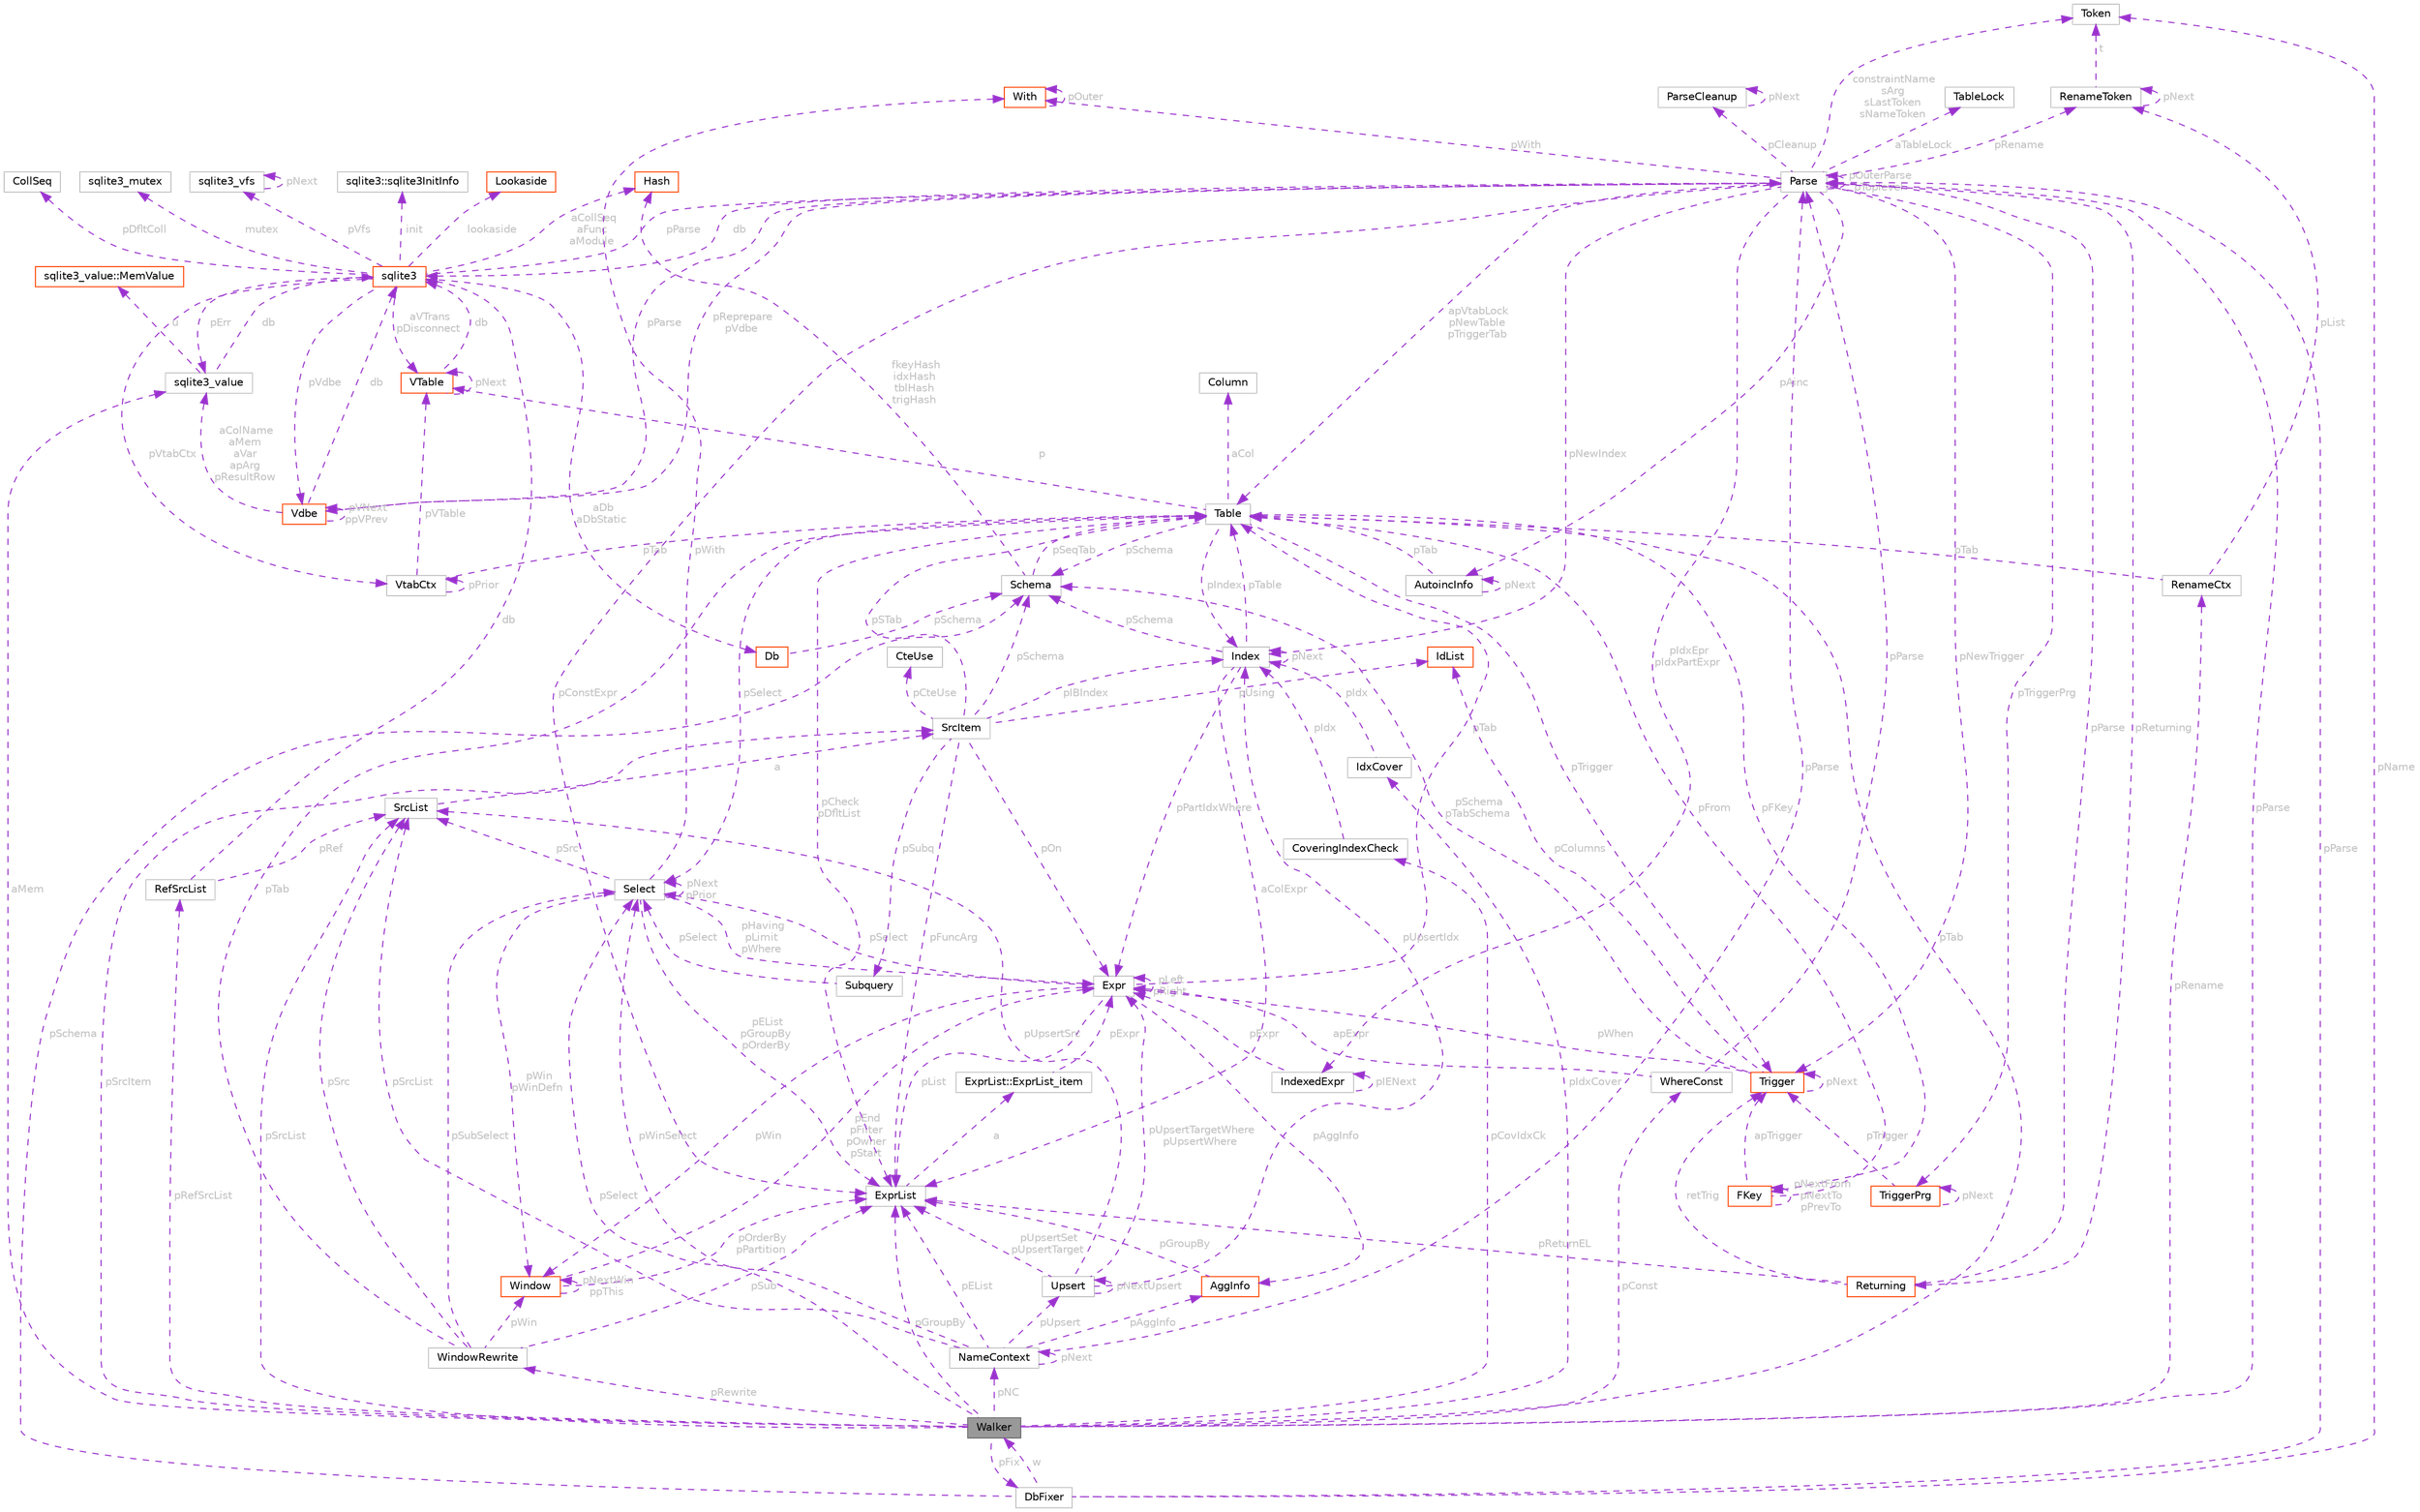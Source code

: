digraph "Walker"
{
 // LATEX_PDF_SIZE
  bgcolor="transparent";
  edge [fontname=Helvetica,fontsize=10,labelfontname=Helvetica,labelfontsize=10];
  node [fontname=Helvetica,fontsize=10,shape=box,height=0.2,width=0.4];
  Node1 [id="Node000001",label="Walker",height=0.2,width=0.4,color="gray40", fillcolor="grey60", style="filled", fontcolor="black",tooltip=" "];
  Node2 -> Node1 [id="edge1_Node000001_Node000002",dir="back",color="darkorchid3",style="dashed",tooltip=" ",label=" pParse",fontcolor="grey" ];
  Node2 [id="Node000002",label="Parse",height=0.2,width=0.4,color="grey75", fillcolor="white", style="filled",URL="$structParse.html",tooltip=" "];
  Node3 -> Node2 [id="edge2_Node000002_Node000003",dir="back",color="darkorchid3",style="dashed",tooltip=" ",label=" db",fontcolor="grey" ];
  Node3 [id="Node000003",label="sqlite3",height=0.2,width=0.4,color="orangered", fillcolor="white", style="filled",URL="$structsqlite3.html",tooltip=" "];
  Node4 -> Node3 [id="edge3_Node000003_Node000004",dir="back",color="darkorchid3",style="dashed",tooltip=" ",label=" pVfs",fontcolor="grey" ];
  Node4 [id="Node000004",label="sqlite3_vfs",height=0.2,width=0.4,color="grey75", fillcolor="white", style="filled",URL="$structsqlite3__vfs.html",tooltip=" "];
  Node4 -> Node4 [id="edge4_Node000004_Node000004",dir="back",color="darkorchid3",style="dashed",tooltip=" ",label=" pNext",fontcolor="grey" ];
  Node5 -> Node3 [id="edge5_Node000003_Node000005",dir="back",color="darkorchid3",style="dashed",tooltip=" ",label=" pVdbe",fontcolor="grey" ];
  Node5 [id="Node000005",label="Vdbe",height=0.2,width=0.4,color="orangered", fillcolor="white", style="filled",URL="$structVdbe.html",tooltip=" "];
  Node3 -> Node5 [id="edge6_Node000005_Node000003",dir="back",color="darkorchid3",style="dashed",tooltip=" ",label=" db",fontcolor="grey" ];
  Node5 -> Node5 [id="edge7_Node000005_Node000005",dir="back",color="darkorchid3",style="dashed",tooltip=" ",label=" pVNext\nppVPrev",fontcolor="grey" ];
  Node2 -> Node5 [id="edge8_Node000005_Node000002",dir="back",color="darkorchid3",style="dashed",tooltip=" ",label=" pParse",fontcolor="grey" ];
  Node6 -> Node5 [id="edge9_Node000005_Node000006",dir="back",color="darkorchid3",style="dashed",tooltip=" ",label=" aColName\naMem\naVar\napArg\npResultRow",fontcolor="grey" ];
  Node6 [id="Node000006",label="sqlite3_value",height=0.2,width=0.4,color="grey75", fillcolor="white", style="filled",URL="$structsqlite3__value.html",tooltip=" "];
  Node7 -> Node6 [id="edge10_Node000006_Node000007",dir="back",color="darkorchid3",style="dashed",tooltip=" ",label=" u",fontcolor="grey" ];
  Node7 [id="Node000007",label="sqlite3_value::MemValue",height=0.2,width=0.4,color="orangered", fillcolor="white", style="filled",URL="$unionsqlite3__value_1_1MemValue.html",tooltip=" "];
  Node3 -> Node6 [id="edge11_Node000006_Node000003",dir="back",color="darkorchid3",style="dashed",tooltip=" ",label=" db",fontcolor="grey" ];
  Node27 -> Node3 [id="edge12_Node000003_Node000027",dir="back",color="darkorchid3",style="dashed",tooltip=" ",label=" pDfltColl",fontcolor="grey" ];
  Node27 [id="Node000027",label="CollSeq",height=0.2,width=0.4,color="grey75", fillcolor="white", style="filled",URL="$structCollSeq.html",tooltip=" "];
  Node29 -> Node3 [id="edge13_Node000003_Node000029",dir="back",color="darkorchid3",style="dashed",tooltip=" ",label=" mutex",fontcolor="grey" ];
  Node29 [id="Node000029",label="sqlite3_mutex",height=0.2,width=0.4,color="grey75", fillcolor="white", style="filled",URL="$structsqlite3__mutex.html",tooltip=" "];
  Node82 -> Node3 [id="edge14_Node000003_Node000082",dir="back",color="darkorchid3",style="dashed",tooltip=" ",label=" aDb\naDbStatic",fontcolor="grey" ];
  Node82 [id="Node000082",label="Db",height=0.2,width=0.4,color="orangered", fillcolor="white", style="filled",URL="$structDb.html",tooltip=" "];
  Node53 -> Node82 [id="edge15_Node000082_Node000053",dir="back",color="darkorchid3",style="dashed",tooltip=" ",label=" pSchema",fontcolor="grey" ];
  Node53 [id="Node000053",label="Schema",height=0.2,width=0.4,color="grey75", fillcolor="white", style="filled",URL="$structSchema.html",tooltip=" "];
  Node54 -> Node53 [id="edge16_Node000053_Node000054",dir="back",color="darkorchid3",style="dashed",tooltip=" ",label=" fkeyHash\nidxHash\ntblHash\ntrigHash",fontcolor="grey" ];
  Node54 [id="Node000054",label="Hash",height=0.2,width=0.4,color="orangered", fillcolor="white", style="filled",URL="$structHash.html",tooltip=" "];
  Node50 -> Node53 [id="edge17_Node000053_Node000050",dir="back",color="darkorchid3",style="dashed",tooltip=" ",label=" pSeqTab",fontcolor="grey" ];
  Node50 [id="Node000050",label="Table",height=0.2,width=0.4,color="grey75", fillcolor="white", style="filled",URL="$structTable.html",tooltip=" "];
  Node51 -> Node50 [id="edge18_Node000050_Node000051",dir="back",color="darkorchid3",style="dashed",tooltip=" ",label=" aCol",fontcolor="grey" ];
  Node51 [id="Node000051",label="Column",height=0.2,width=0.4,color="grey75", fillcolor="white", style="filled",URL="$structColumn.html",tooltip=" "];
  Node52 -> Node50 [id="edge19_Node000050_Node000052",dir="back",color="darkorchid3",style="dashed",tooltip=" ",label=" pIndex",fontcolor="grey" ];
  Node52 [id="Node000052",label="Index",height=0.2,width=0.4,color="grey75", fillcolor="white", style="filled",URL="$structIndex.html",tooltip=" "];
  Node50 -> Node52 [id="edge20_Node000052_Node000050",dir="back",color="darkorchid3",style="dashed",tooltip=" ",label=" pTable",fontcolor="grey" ];
  Node52 -> Node52 [id="edge21_Node000052_Node000052",dir="back",color="darkorchid3",style="dashed",tooltip=" ",label=" pNext",fontcolor="grey" ];
  Node53 -> Node52 [id="edge22_Node000052_Node000053",dir="back",color="darkorchid3",style="dashed",tooltip=" ",label=" pSchema",fontcolor="grey" ];
  Node57 -> Node52 [id="edge23_Node000052_Node000057",dir="back",color="darkorchid3",style="dashed",tooltip=" ",label=" pPartIdxWhere",fontcolor="grey" ];
  Node57 [id="Node000057",label="Expr",height=0.2,width=0.4,color="grey75", fillcolor="white", style="filled",URL="$structExpr.html",tooltip=" "];
  Node57 -> Node57 [id="edge24_Node000057_Node000057",dir="back",color="darkorchid3",style="dashed",tooltip=" ",label=" pLeft\npRight",fontcolor="grey" ];
  Node58 -> Node57 [id="edge25_Node000057_Node000058",dir="back",color="darkorchid3",style="dashed",tooltip=" ",label=" pList",fontcolor="grey" ];
  Node58 [id="Node000058",label="ExprList",height=0.2,width=0.4,color="grey75", fillcolor="white", style="filled",URL="$structExprList.html",tooltip=" "];
  Node59 -> Node58 [id="edge26_Node000058_Node000059",dir="back",color="darkorchid3",style="dashed",tooltip=" ",label=" a",fontcolor="grey" ];
  Node59 [id="Node000059",label="ExprList::ExprList_item",height=0.2,width=0.4,color="grey75", fillcolor="white", style="filled",URL="$structExprList_1_1ExprList__item.html",tooltip=" "];
  Node57 -> Node59 [id="edge27_Node000059_Node000057",dir="back",color="darkorchid3",style="dashed",tooltip=" ",label=" pExpr",fontcolor="grey" ];
  Node60 -> Node57 [id="edge28_Node000057_Node000060",dir="back",color="darkorchid3",style="dashed",tooltip=" ",label=" pSelect",fontcolor="grey" ];
  Node60 [id="Node000060",label="Select",height=0.2,width=0.4,color="grey75", fillcolor="white", style="filled",URL="$structSelect.html",tooltip=" "];
  Node58 -> Node60 [id="edge29_Node000060_Node000058",dir="back",color="darkorchid3",style="dashed",tooltip=" ",label=" pEList\npGroupBy\npOrderBy",fontcolor="grey" ];
  Node61 -> Node60 [id="edge30_Node000060_Node000061",dir="back",color="darkorchid3",style="dashed",tooltip=" ",label=" pSrc",fontcolor="grey" ];
  Node61 [id="Node000061",label="SrcList",height=0.2,width=0.4,color="grey75", fillcolor="white", style="filled",URL="$structSrcList.html",tooltip=" "];
  Node62 -> Node61 [id="edge31_Node000061_Node000062",dir="back",color="darkorchid3",style="dashed",tooltip=" ",label=" a",fontcolor="grey" ];
  Node62 [id="Node000062",label="SrcItem",height=0.2,width=0.4,color="grey75", fillcolor="white", style="filled",URL="$structSrcItem.html",tooltip=" "];
  Node50 -> Node62 [id="edge32_Node000062_Node000050",dir="back",color="darkorchid3",style="dashed",tooltip=" ",label=" pSTab",fontcolor="grey" ];
  Node58 -> Node62 [id="edge33_Node000062_Node000058",dir="back",color="darkorchid3",style="dashed",tooltip=" ",label=" pFuncArg",fontcolor="grey" ];
  Node52 -> Node62 [id="edge34_Node000062_Node000052",dir="back",color="darkorchid3",style="dashed",tooltip=" ",label=" pIBIndex",fontcolor="grey" ];
  Node63 -> Node62 [id="edge35_Node000062_Node000063",dir="back",color="darkorchid3",style="dashed",tooltip=" ",label=" pCteUse",fontcolor="grey" ];
  Node63 [id="Node000063",label="CteUse",height=0.2,width=0.4,color="grey75", fillcolor="white", style="filled",URL="$structCteUse.html",tooltip=" "];
  Node57 -> Node62 [id="edge36_Node000062_Node000057",dir="back",color="darkorchid3",style="dashed",tooltip=" ",label=" pOn",fontcolor="grey" ];
  Node64 -> Node62 [id="edge37_Node000062_Node000064",dir="back",color="darkorchid3",style="dashed",tooltip=" ",label=" pUsing",fontcolor="grey" ];
  Node64 [id="Node000064",label="IdList",height=0.2,width=0.4,color="orangered", fillcolor="white", style="filled",URL="$structIdList.html",tooltip=" "];
  Node53 -> Node62 [id="edge38_Node000062_Node000053",dir="back",color="darkorchid3",style="dashed",tooltip=" ",label=" pSchema",fontcolor="grey" ];
  Node66 -> Node62 [id="edge39_Node000062_Node000066",dir="back",color="darkorchid3",style="dashed",tooltip=" ",label=" pSubq",fontcolor="grey" ];
  Node66 [id="Node000066",label="Subquery",height=0.2,width=0.4,color="grey75", fillcolor="white", style="filled",URL="$structSubquery.html",tooltip=" "];
  Node60 -> Node66 [id="edge40_Node000066_Node000060",dir="back",color="darkorchid3",style="dashed",tooltip=" ",label=" pSelect",fontcolor="grey" ];
  Node57 -> Node60 [id="edge41_Node000060_Node000057",dir="back",color="darkorchid3",style="dashed",tooltip=" ",label=" pHaving\npLimit\npWhere",fontcolor="grey" ];
  Node60 -> Node60 [id="edge42_Node000060_Node000060",dir="back",color="darkorchid3",style="dashed",tooltip=" ",label=" pNext\npPrior",fontcolor="grey" ];
  Node67 -> Node60 [id="edge43_Node000060_Node000067",dir="back",color="darkorchid3",style="dashed",tooltip=" ",label=" pWith",fontcolor="grey" ];
  Node67 [id="Node000067",label="With",height=0.2,width=0.4,color="orangered", fillcolor="white", style="filled",URL="$structWith.html",tooltip=" "];
  Node67 -> Node67 [id="edge44_Node000067_Node000067",dir="back",color="darkorchid3",style="dashed",tooltip=" ",label=" pOuter",fontcolor="grey" ];
  Node69 -> Node60 [id="edge45_Node000060_Node000069",dir="back",color="darkorchid3",style="dashed",tooltip=" ",label=" pWin\npWinDefn",fontcolor="grey" ];
  Node69 [id="Node000069",label="Window",height=0.2,width=0.4,color="orangered", fillcolor="white", style="filled",URL="$structWindow.html",tooltip=" "];
  Node58 -> Node69 [id="edge46_Node000069_Node000058",dir="back",color="darkorchid3",style="dashed",tooltip=" ",label=" pOrderBy\npPartition",fontcolor="grey" ];
  Node57 -> Node69 [id="edge47_Node000069_Node000057",dir="back",color="darkorchid3",style="dashed",tooltip=" ",label=" pEnd\npFilter\npOwner\npStart",fontcolor="grey" ];
  Node69 -> Node69 [id="edge48_Node000069_Node000069",dir="back",color="darkorchid3",style="dashed",tooltip=" ",label=" pNextWin\nppThis",fontcolor="grey" ];
  Node70 -> Node57 [id="edge49_Node000057_Node000070",dir="back",color="darkorchid3",style="dashed",tooltip=" ",label=" pAggInfo",fontcolor="grey" ];
  Node70 [id="Node000070",label="AggInfo",height=0.2,width=0.4,color="orangered", fillcolor="white", style="filled",URL="$structAggInfo.html",tooltip=" "];
  Node58 -> Node70 [id="edge50_Node000070_Node000058",dir="back",color="darkorchid3",style="dashed",tooltip=" ",label=" pGroupBy",fontcolor="grey" ];
  Node50 -> Node57 [id="edge51_Node000057_Node000050",dir="back",color="darkorchid3",style="dashed",tooltip=" ",label=" pTab",fontcolor="grey" ];
  Node69 -> Node57 [id="edge52_Node000057_Node000069",dir="back",color="darkorchid3",style="dashed",tooltip=" ",label=" pWin",fontcolor="grey" ];
  Node58 -> Node52 [id="edge53_Node000052_Node000058",dir="back",color="darkorchid3",style="dashed",tooltip=" ",label=" aColExpr",fontcolor="grey" ];
  Node58 -> Node50 [id="edge54_Node000050_Node000058",dir="back",color="darkorchid3",style="dashed",tooltip=" ",label=" pCheck\npDfltList",fontcolor="grey" ];
  Node73 -> Node50 [id="edge55_Node000050_Node000073",dir="back",color="darkorchid3",style="dashed",tooltip=" ",label=" pFKey",fontcolor="grey" ];
  Node73 [id="Node000073",label="FKey",height=0.2,width=0.4,color="orangered", fillcolor="white", style="filled",URL="$structFKey.html",tooltip=" "];
  Node50 -> Node73 [id="edge56_Node000073_Node000050",dir="back",color="darkorchid3",style="dashed",tooltip=" ",label=" pFrom",fontcolor="grey" ];
  Node73 -> Node73 [id="edge57_Node000073_Node000073",dir="back",color="darkorchid3",style="dashed",tooltip=" ",label=" pNextFrom\npNextTo\npPrevTo",fontcolor="grey" ];
  Node74 -> Node73 [id="edge58_Node000073_Node000074",dir="back",color="darkorchid3",style="dashed",tooltip=" ",label=" apTrigger",fontcolor="grey" ];
  Node74 [id="Node000074",label="Trigger",height=0.2,width=0.4,color="orangered", fillcolor="white", style="filled",URL="$structTrigger.html",tooltip=" "];
  Node57 -> Node74 [id="edge59_Node000074_Node000057",dir="back",color="darkorchid3",style="dashed",tooltip=" ",label=" pWhen",fontcolor="grey" ];
  Node64 -> Node74 [id="edge60_Node000074_Node000064",dir="back",color="darkorchid3",style="dashed",tooltip=" ",label=" pColumns",fontcolor="grey" ];
  Node53 -> Node74 [id="edge61_Node000074_Node000053",dir="back",color="darkorchid3",style="dashed",tooltip=" ",label=" pSchema\npTabSchema",fontcolor="grey" ];
  Node74 -> Node74 [id="edge62_Node000074_Node000074",dir="back",color="darkorchid3",style="dashed",tooltip=" ",label=" pNext",fontcolor="grey" ];
  Node60 -> Node50 [id="edge63_Node000050_Node000060",dir="back",color="darkorchid3",style="dashed",tooltip=" ",label=" pSelect",fontcolor="grey" ];
  Node48 -> Node50 [id="edge64_Node000050_Node000048",dir="back",color="darkorchid3",style="dashed",tooltip=" ",label=" p",fontcolor="grey" ];
  Node48 [id="Node000048",label="VTable",height=0.2,width=0.4,color="orangered", fillcolor="white", style="filled",URL="$structVTable.html",tooltip=" "];
  Node3 -> Node48 [id="edge65_Node000048_Node000003",dir="back",color="darkorchid3",style="dashed",tooltip=" ",label=" db",fontcolor="grey" ];
  Node48 -> Node48 [id="edge66_Node000048_Node000048",dir="back",color="darkorchid3",style="dashed",tooltip=" ",label=" pNext",fontcolor="grey" ];
  Node74 -> Node50 [id="edge67_Node000050_Node000074",dir="back",color="darkorchid3",style="dashed",tooltip=" ",label=" pTrigger",fontcolor="grey" ];
  Node53 -> Node50 [id="edge68_Node000050_Node000053",dir="back",color="darkorchid3",style="dashed",tooltip=" ",label=" pSchema",fontcolor="grey" ];
  Node83 -> Node3 [id="edge69_Node000003_Node000083",dir="back",color="darkorchid3",style="dashed",tooltip=" ",label=" init",fontcolor="grey" ];
  Node83 [id="Node000083",label="sqlite3::sqlite3InitInfo",height=0.2,width=0.4,color="grey75", fillcolor="white", style="filled",URL="$structsqlite3_1_1sqlite3InitInfo.html",tooltip=" "];
  Node2 -> Node3 [id="edge70_Node000003_Node000002",dir="back",color="darkorchid3",style="dashed",tooltip=" ",label=" pParse",fontcolor="grey" ];
  Node6 -> Node3 [id="edge71_Node000003_Node000006",dir="back",color="darkorchid3",style="dashed",tooltip=" ",label=" pErr",fontcolor="grey" ];
  Node84 -> Node3 [id="edge72_Node000003_Node000084",dir="back",color="darkorchid3",style="dashed",tooltip=" ",label=" lookaside",fontcolor="grey" ];
  Node84 [id="Node000084",label="Lookaside",height=0.2,width=0.4,color="orangered", fillcolor="white", style="filled",URL="$structLookaside.html",tooltip=" "];
  Node54 -> Node3 [id="edge73_Node000003_Node000054",dir="back",color="darkorchid3",style="dashed",tooltip=" ",label=" aCollSeq\naFunc\naModule",fontcolor="grey" ];
  Node86 -> Node3 [id="edge74_Node000003_Node000086",dir="back",color="darkorchid3",style="dashed",tooltip=" ",label=" pVtabCtx",fontcolor="grey" ];
  Node86 [id="Node000086",label="VtabCtx",height=0.2,width=0.4,color="grey75", fillcolor="white", style="filled",URL="$structVtabCtx.html",tooltip=" "];
  Node48 -> Node86 [id="edge75_Node000086_Node000048",dir="back",color="darkorchid3",style="dashed",tooltip=" ",label=" pVTable",fontcolor="grey" ];
  Node50 -> Node86 [id="edge76_Node000086_Node000050",dir="back",color="darkorchid3",style="dashed",tooltip=" ",label=" pTab",fontcolor="grey" ];
  Node86 -> Node86 [id="edge77_Node000086_Node000086",dir="back",color="darkorchid3",style="dashed",tooltip=" ",label=" pPrior",fontcolor="grey" ];
  Node48 -> Node3 [id="edge78_Node000003_Node000048",dir="back",color="darkorchid3",style="dashed",tooltip=" ",label=" aVTrans\npDisconnect",fontcolor="grey" ];
  Node5 -> Node2 [id="edge79_Node000002_Node000005",dir="back",color="darkorchid3",style="dashed",tooltip=" ",label=" pReprepare\npVdbe",fontcolor="grey" ];
  Node58 -> Node2 [id="edge80_Node000002_Node000058",dir="back",color="darkorchid3",style="dashed",tooltip=" ",label=" pConstExpr",fontcolor="grey" ];
  Node90 -> Node2 [id="edge81_Node000002_Node000090",dir="back",color="darkorchid3",style="dashed",tooltip=" ",label=" pIdxEpr\npIdxPartExpr",fontcolor="grey" ];
  Node90 [id="Node000090",label="IndexedExpr",height=0.2,width=0.4,color="grey75", fillcolor="white", style="filled",URL="$structIndexedExpr.html",tooltip=" "];
  Node57 -> Node90 [id="edge82_Node000090_Node000057",dir="back",color="darkorchid3",style="dashed",tooltip=" ",label=" pExpr",fontcolor="grey" ];
  Node90 -> Node90 [id="edge83_Node000090_Node000090",dir="back",color="darkorchid3",style="dashed",tooltip=" ",label=" pIENext",fontcolor="grey" ];
  Node91 -> Node2 [id="edge84_Node000002_Node000091",dir="back",color="darkorchid3",style="dashed",tooltip=" ",label=" aTableLock",fontcolor="grey" ];
  Node91 [id="Node000091",label="TableLock",height=0.2,width=0.4,color="grey75", fillcolor="white", style="filled",URL="$structTableLock.html",tooltip=" "];
  Node92 -> Node2 [id="edge85_Node000002_Node000092",dir="back",color="darkorchid3",style="dashed",tooltip=" ",label=" pAinc",fontcolor="grey" ];
  Node92 [id="Node000092",label="AutoincInfo",height=0.2,width=0.4,color="grey75", fillcolor="white", style="filled",URL="$structAutoincInfo.html",tooltip=" "];
  Node92 -> Node92 [id="edge86_Node000092_Node000092",dir="back",color="darkorchid3",style="dashed",tooltip=" ",label=" pNext",fontcolor="grey" ];
  Node50 -> Node92 [id="edge87_Node000092_Node000050",dir="back",color="darkorchid3",style="dashed",tooltip=" ",label=" pTab",fontcolor="grey" ];
  Node2 -> Node2 [id="edge88_Node000002_Node000002",dir="back",color="darkorchid3",style="dashed",tooltip=" ",label=" pOuterParse\npToplevel",fontcolor="grey" ];
  Node50 -> Node2 [id="edge89_Node000002_Node000050",dir="back",color="darkorchid3",style="dashed",tooltip=" ",label=" apVtabLock\npNewTable\npTriggerTab",fontcolor="grey" ];
  Node93 -> Node2 [id="edge90_Node000002_Node000093",dir="back",color="darkorchid3",style="dashed",tooltip=" ",label=" pTriggerPrg",fontcolor="grey" ];
  Node93 [id="Node000093",label="TriggerPrg",height=0.2,width=0.4,color="orangered", fillcolor="white", style="filled",URL="$structTriggerPrg.html",tooltip=" "];
  Node74 -> Node93 [id="edge91_Node000093_Node000074",dir="back",color="darkorchid3",style="dashed",tooltip=" ",label=" pTrigger",fontcolor="grey" ];
  Node93 -> Node93 [id="edge92_Node000093_Node000093",dir="back",color="darkorchid3",style="dashed",tooltip=" ",label=" pNext",fontcolor="grey" ];
  Node94 -> Node2 [id="edge93_Node000002_Node000094",dir="back",color="darkorchid3",style="dashed",tooltip=" ",label=" pCleanup",fontcolor="grey" ];
  Node94 [id="Node000094",label="ParseCleanup",height=0.2,width=0.4,color="grey75", fillcolor="white", style="filled",URL="$structParseCleanup.html",tooltip=" "];
  Node94 -> Node94 [id="edge94_Node000094_Node000094",dir="back",color="darkorchid3",style="dashed",tooltip=" ",label=" pNext",fontcolor="grey" ];
  Node95 -> Node2 [id="edge95_Node000002_Node000095",dir="back",color="darkorchid3",style="dashed",tooltip=" ",label=" constraintName\nsArg\nsLastToken\nsNameToken",fontcolor="grey" ];
  Node95 [id="Node000095",label="Token",height=0.2,width=0.4,color="grey75", fillcolor="white", style="filled",URL="$structToken.html",tooltip=" "];
  Node96 -> Node2 [id="edge96_Node000002_Node000096",dir="back",color="darkorchid3",style="dashed",tooltip=" ",label=" pReturning",fontcolor="grey" ];
  Node96 [id="Node000096",label="Returning",height=0.2,width=0.4,color="orangered", fillcolor="white", style="filled",URL="$structReturning.html",tooltip=" "];
  Node2 -> Node96 [id="edge97_Node000096_Node000002",dir="back",color="darkorchid3",style="dashed",tooltip=" ",label=" pParse",fontcolor="grey" ];
  Node58 -> Node96 [id="edge98_Node000096_Node000058",dir="back",color="darkorchid3",style="dashed",tooltip=" ",label=" pReturnEL",fontcolor="grey" ];
  Node74 -> Node96 [id="edge99_Node000096_Node000074",dir="back",color="darkorchid3",style="dashed",tooltip=" ",label=" retTrig",fontcolor="grey" ];
  Node52 -> Node2 [id="edge100_Node000002_Node000052",dir="back",color="darkorchid3",style="dashed",tooltip=" ",label=" pNewIndex",fontcolor="grey" ];
  Node74 -> Node2 [id="edge101_Node000002_Node000074",dir="back",color="darkorchid3",style="dashed",tooltip=" ",label=" pNewTrigger",fontcolor="grey" ];
  Node67 -> Node2 [id="edge102_Node000002_Node000067",dir="back",color="darkorchid3",style="dashed",tooltip=" ",label=" pWith",fontcolor="grey" ];
  Node97 -> Node2 [id="edge103_Node000002_Node000097",dir="back",color="darkorchid3",style="dashed",tooltip=" ",label=" pRename",fontcolor="grey" ];
  Node97 [id="Node000097",label="RenameToken",height=0.2,width=0.4,color="grey75", fillcolor="white", style="filled",URL="$structRenameToken.html",tooltip=" "];
  Node95 -> Node97 [id="edge104_Node000097_Node000095",dir="back",color="darkorchid3",style="dashed",tooltip=" ",label=" t",fontcolor="grey" ];
  Node97 -> Node97 [id="edge105_Node000097_Node000097",dir="back",color="darkorchid3",style="dashed",tooltip=" ",label=" pNext",fontcolor="grey" ];
  Node98 -> Node1 [id="edge106_Node000001_Node000098",dir="back",color="darkorchid3",style="dashed",tooltip=" ",label=" pNC",fontcolor="grey" ];
  Node98 [id="Node000098",label="NameContext",height=0.2,width=0.4,color="grey75", fillcolor="white", style="filled",URL="$structNameContext.html",tooltip=" "];
  Node2 -> Node98 [id="edge107_Node000098_Node000002",dir="back",color="darkorchid3",style="dashed",tooltip=" ",label=" pParse",fontcolor="grey" ];
  Node61 -> Node98 [id="edge108_Node000098_Node000061",dir="back",color="darkorchid3",style="dashed",tooltip=" ",label=" pSrcList",fontcolor="grey" ];
  Node58 -> Node98 [id="edge109_Node000098_Node000058",dir="back",color="darkorchid3",style="dashed",tooltip=" ",label=" pEList",fontcolor="grey" ];
  Node70 -> Node98 [id="edge110_Node000098_Node000070",dir="back",color="darkorchid3",style="dashed",tooltip=" ",label=" pAggInfo",fontcolor="grey" ];
  Node76 -> Node98 [id="edge111_Node000098_Node000076",dir="back",color="darkorchid3",style="dashed",tooltip=" ",label=" pUpsert",fontcolor="grey" ];
  Node76 [id="Node000076",label="Upsert",height=0.2,width=0.4,color="grey75", fillcolor="white", style="filled",URL="$structUpsert.html",tooltip=" "];
  Node58 -> Node76 [id="edge112_Node000076_Node000058",dir="back",color="darkorchid3",style="dashed",tooltip=" ",label=" pUpsertSet\npUpsertTarget",fontcolor="grey" ];
  Node57 -> Node76 [id="edge113_Node000076_Node000057",dir="back",color="darkorchid3",style="dashed",tooltip=" ",label=" pUpsertTargetWhere\npUpsertWhere",fontcolor="grey" ];
  Node76 -> Node76 [id="edge114_Node000076_Node000076",dir="back",color="darkorchid3",style="dashed",tooltip=" ",label=" pNextUpsert",fontcolor="grey" ];
  Node52 -> Node76 [id="edge115_Node000076_Node000052",dir="back",color="darkorchid3",style="dashed",tooltip=" ",label=" pUpsertIdx",fontcolor="grey" ];
  Node61 -> Node76 [id="edge116_Node000076_Node000061",dir="back",color="darkorchid3",style="dashed",tooltip=" ",label=" pUpsertSrc",fontcolor="grey" ];
  Node98 -> Node98 [id="edge117_Node000098_Node000098",dir="back",color="darkorchid3",style="dashed",tooltip=" ",label=" pNext",fontcolor="grey" ];
  Node60 -> Node98 [id="edge118_Node000098_Node000060",dir="back",color="darkorchid3",style="dashed",tooltip=" ",label=" pWinSelect",fontcolor="grey" ];
  Node61 -> Node1 [id="edge119_Node000001_Node000061",dir="back",color="darkorchid3",style="dashed",tooltip=" ",label=" pSrcList",fontcolor="grey" ];
  Node99 -> Node1 [id="edge120_Node000001_Node000099",dir="back",color="darkorchid3",style="dashed",tooltip=" ",label=" pRefSrcList",fontcolor="grey" ];
  Node99 [id="Node000099",label="RefSrcList",height=0.2,width=0.4,color="grey75", fillcolor="white", style="filled",URL="$structRefSrcList.html",tooltip=" "];
  Node3 -> Node99 [id="edge121_Node000099_Node000003",dir="back",color="darkorchid3",style="dashed",tooltip=" ",label=" db",fontcolor="grey" ];
  Node61 -> Node99 [id="edge122_Node000099_Node000061",dir="back",color="darkorchid3",style="dashed",tooltip=" ",label=" pRef",fontcolor="grey" ];
  Node100 -> Node1 [id="edge123_Node000001_Node000100",dir="back",color="darkorchid3",style="dashed",tooltip=" ",label=" pIdxCover",fontcolor="grey" ];
  Node100 [id="Node000100",label="IdxCover",height=0.2,width=0.4,color="grey75", fillcolor="white", style="filled",URL="$structIdxCover.html",tooltip=" "];
  Node52 -> Node100 [id="edge124_Node000100_Node000052",dir="back",color="darkorchid3",style="dashed",tooltip=" ",label=" pIdx",fontcolor="grey" ];
  Node58 -> Node1 [id="edge125_Node000001_Node000058",dir="back",color="darkorchid3",style="dashed",tooltip=" ",label=" pGroupBy",fontcolor="grey" ];
  Node60 -> Node1 [id="edge126_Node000001_Node000060",dir="back",color="darkorchid3",style="dashed",tooltip=" ",label=" pSelect",fontcolor="grey" ];
  Node101 -> Node1 [id="edge127_Node000001_Node000101",dir="back",color="darkorchid3",style="dashed",tooltip=" ",label=" pRewrite",fontcolor="grey" ];
  Node101 [id="Node000101",label="WindowRewrite",height=0.2,width=0.4,color="grey75", fillcolor="white", style="filled",URL="$structWindowRewrite.html",tooltip=" "];
  Node69 -> Node101 [id="edge128_Node000101_Node000069",dir="back",color="darkorchid3",style="dashed",tooltip=" ",label=" pWin",fontcolor="grey" ];
  Node61 -> Node101 [id="edge129_Node000101_Node000061",dir="back",color="darkorchid3",style="dashed",tooltip=" ",label=" pSrc",fontcolor="grey" ];
  Node58 -> Node101 [id="edge130_Node000101_Node000058",dir="back",color="darkorchid3",style="dashed",tooltip=" ",label=" pSub",fontcolor="grey" ];
  Node50 -> Node101 [id="edge131_Node000101_Node000050",dir="back",color="darkorchid3",style="dashed",tooltip=" ",label=" pTab",fontcolor="grey" ];
  Node60 -> Node101 [id="edge132_Node000101_Node000060",dir="back",color="darkorchid3",style="dashed",tooltip=" ",label=" pSubSelect",fontcolor="grey" ];
  Node102 -> Node1 [id="edge133_Node000001_Node000102",dir="back",color="darkorchid3",style="dashed",tooltip=" ",label=" pConst",fontcolor="grey" ];
  Node102 [id="Node000102",label="WhereConst",height=0.2,width=0.4,color="grey75", fillcolor="white", style="filled",URL="$structWhereConst.html",tooltip=" "];
  Node2 -> Node102 [id="edge134_Node000102_Node000002",dir="back",color="darkorchid3",style="dashed",tooltip=" ",label=" pParse",fontcolor="grey" ];
  Node57 -> Node102 [id="edge135_Node000102_Node000057",dir="back",color="darkorchid3",style="dashed",tooltip=" ",label=" apExpr",fontcolor="grey" ];
  Node103 -> Node1 [id="edge136_Node000001_Node000103",dir="back",color="darkorchid3",style="dashed",tooltip=" ",label=" pRename",fontcolor="grey" ];
  Node103 [id="Node000103",label="RenameCtx",height=0.2,width=0.4,color="grey75", fillcolor="white", style="filled",URL="$structRenameCtx.html",tooltip=" "];
  Node97 -> Node103 [id="edge137_Node000103_Node000097",dir="back",color="darkorchid3",style="dashed",tooltip=" ",label=" pList",fontcolor="grey" ];
  Node50 -> Node103 [id="edge138_Node000103_Node000050",dir="back",color="darkorchid3",style="dashed",tooltip=" ",label=" pTab",fontcolor="grey" ];
  Node50 -> Node1 [id="edge139_Node000001_Node000050",dir="back",color="darkorchid3",style="dashed",tooltip=" ",label=" pTab",fontcolor="grey" ];
  Node104 -> Node1 [id="edge140_Node000001_Node000104",dir="back",color="darkorchid3",style="dashed",tooltip=" ",label=" pCovIdxCk",fontcolor="grey" ];
  Node104 [id="Node000104",label="CoveringIndexCheck",height=0.2,width=0.4,color="grey75", fillcolor="white", style="filled",URL="$structCoveringIndexCheck.html",tooltip=" "];
  Node52 -> Node104 [id="edge141_Node000104_Node000052",dir="back",color="darkorchid3",style="dashed",tooltip=" ",label=" pIdx",fontcolor="grey" ];
  Node62 -> Node1 [id="edge142_Node000001_Node000062",dir="back",color="darkorchid3",style="dashed",tooltip=" ",label=" pSrcItem",fontcolor="grey" ];
  Node105 -> Node1 [id="edge143_Node000001_Node000105",dir="back",color="darkorchid3",style="dashed",tooltip=" ",label=" pFix",fontcolor="grey" ];
  Node105 [id="Node000105",label="DbFixer",height=0.2,width=0.4,color="grey75", fillcolor="white", style="filled",URL="$structDbFixer.html",tooltip=" "];
  Node2 -> Node105 [id="edge144_Node000105_Node000002",dir="back",color="darkorchid3",style="dashed",tooltip=" ",label=" pParse",fontcolor="grey" ];
  Node1 -> Node105 [id="edge145_Node000105_Node000001",dir="back",color="darkorchid3",style="dashed",tooltip=" ",label=" w",fontcolor="grey" ];
  Node53 -> Node105 [id="edge146_Node000105_Node000053",dir="back",color="darkorchid3",style="dashed",tooltip=" ",label=" pSchema",fontcolor="grey" ];
  Node95 -> Node105 [id="edge147_Node000105_Node000095",dir="back",color="darkorchid3",style="dashed",tooltip=" ",label=" pName",fontcolor="grey" ];
  Node6 -> Node1 [id="edge148_Node000001_Node000006",dir="back",color="darkorchid3",style="dashed",tooltip=" ",label=" aMem",fontcolor="grey" ];
}
